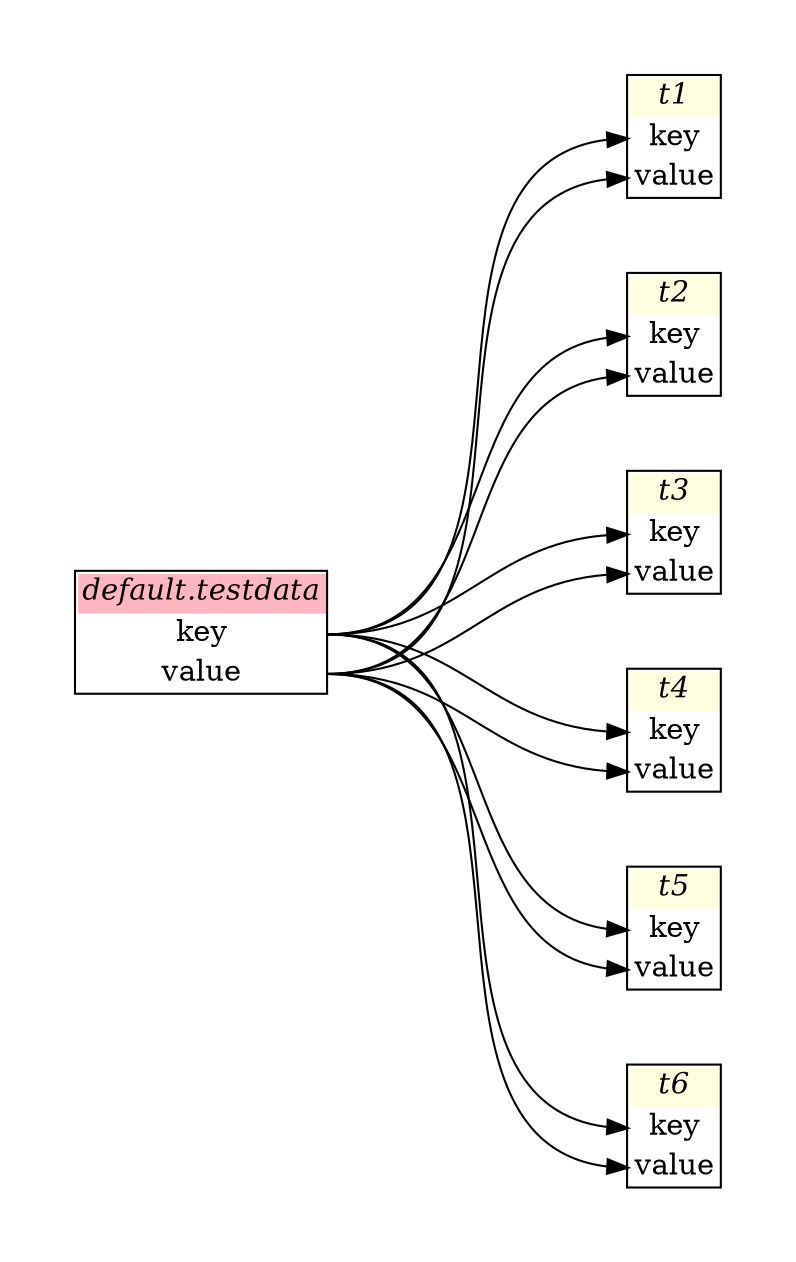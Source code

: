// Automatically generated by SQLFlowTestSuite


digraph {
  graph [pad="0.5", nodesep="0.5", ranksep="2", fontname="Helvetica"];
  node [shape=plain]
  rankdir=LR;

  
"default.testdata" [label=<
<table border="1" cellborder="0" cellspacing="0">
  <tr><td bgcolor="lightpink"><i>default.testdata</i></td></tr>
  <tr><td port="0">key</td></tr>
<tr><td port="1">value</td></tr>
</table>>];
       

"t1" [label=<
<table border="1" cellborder="0" cellspacing="0">
  <tr><td bgcolor="lightyellow"><i>t1</i></td></tr>
  <tr><td port="0">key</td></tr>
<tr><td port="1">value</td></tr>
</table>>];
           

"t2" [label=<
<table border="1" cellborder="0" cellspacing="0">
  <tr><td bgcolor="lightyellow"><i>t2</i></td></tr>
  <tr><td port="0">key</td></tr>
<tr><td port="1">value</td></tr>
</table>>];
           

"t3" [label=<
<table border="1" cellborder="0" cellspacing="0">
  <tr><td bgcolor="lightyellow"><i>t3</i></td></tr>
  <tr><td port="0">key</td></tr>
<tr><td port="1">value</td></tr>
</table>>];
           

"t4" [label=<
<table border="1" cellborder="0" cellspacing="0">
  <tr><td bgcolor="lightyellow"><i>t4</i></td></tr>
  <tr><td port="0">key</td></tr>
<tr><td port="1">value</td></tr>
</table>>];
           

"t5" [label=<
<table border="1" cellborder="0" cellspacing="0">
  <tr><td bgcolor="lightyellow"><i>t5</i></td></tr>
  <tr><td port="0">key</td></tr>
<tr><td port="1">value</td></tr>
</table>>];
           

"t6" [label=<
<table border="1" cellborder="0" cellspacing="0">
  <tr><td bgcolor="lightyellow"><i>t6</i></td></tr>
  <tr><td port="0">key</td></tr>
<tr><td port="1">value</td></tr>
</table>>];
           
  "default.testdata":0 -> t1:0
"default.testdata":0 -> t2:0
"default.testdata":0 -> t3:0
"default.testdata":0 -> t4:0
"default.testdata":0 -> t5:0
"default.testdata":0 -> t6:0
"default.testdata":1 -> t1:1
"default.testdata":1 -> t2:1
"default.testdata":1 -> t3:1
"default.testdata":1 -> t4:1
"default.testdata":1 -> t5:1
"default.testdata":1 -> t6:1
}
       